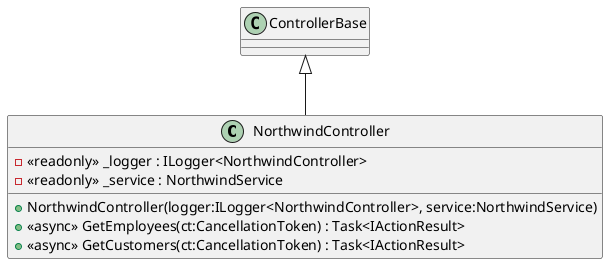 @startuml
class NorthwindController {
    - <<readonly>> _logger : ILogger<NorthwindController>
    - <<readonly>> _service : NorthwindService
    + NorthwindController(logger:ILogger<NorthwindController>, service:NorthwindService)
    + <<async>> GetEmployees(ct:CancellationToken) : Task<IActionResult>
    + <<async>> GetCustomers(ct:CancellationToken) : Task<IActionResult>
}
ControllerBase <|-- NorthwindController
@enduml

